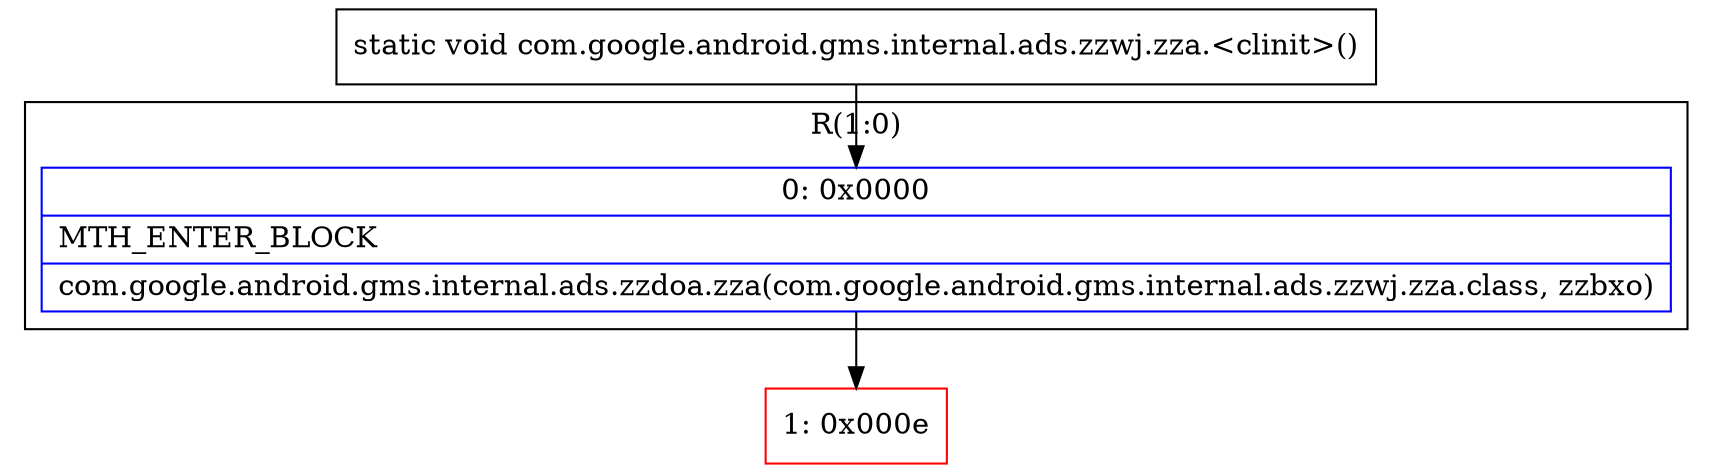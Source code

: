 digraph "CFG forcom.google.android.gms.internal.ads.zzwj.zza.\<clinit\>()V" {
subgraph cluster_Region_1740405128 {
label = "R(1:0)";
node [shape=record,color=blue];
Node_0 [shape=record,label="{0\:\ 0x0000|MTH_ENTER_BLOCK\l|com.google.android.gms.internal.ads.zzdoa.zza(com.google.android.gms.internal.ads.zzwj.zza.class, zzbxo)\l}"];
}
Node_1 [shape=record,color=red,label="{1\:\ 0x000e}"];
MethodNode[shape=record,label="{static void com.google.android.gms.internal.ads.zzwj.zza.\<clinit\>() }"];
MethodNode -> Node_0;
Node_0 -> Node_1;
}

